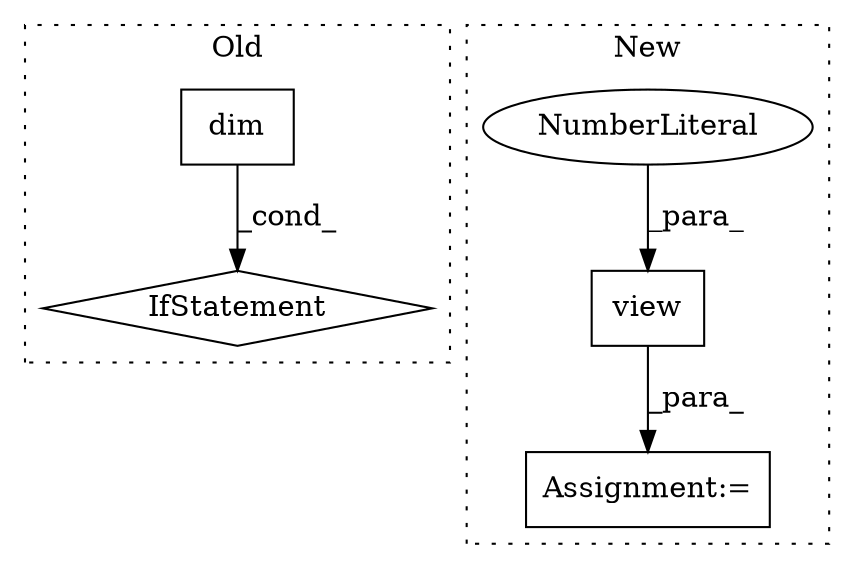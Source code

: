 digraph G {
subgraph cluster0 {
1 [label="dim" a="32" s="2382" l="5" shape="box"];
3 [label="IfStatement" a="25" s="2363,2387" l="4,2" shape="diamond"];
label = "Old";
style="dotted";
}
subgraph cluster1 {
2 [label="view" a="32" s="1657,1685" l="5,1" shape="box"];
4 [label="NumberLiteral" a="34" s="1682" l="1" shape="ellipse"];
5 [label="Assignment:=" a="7" s="1701" l="1" shape="box"];
label = "New";
style="dotted";
}
1 -> 3 [label="_cond_"];
2 -> 5 [label="_para_"];
4 -> 2 [label="_para_"];
}